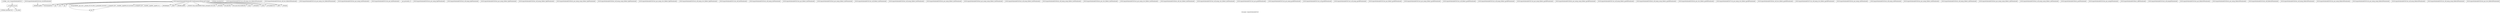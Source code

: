 digraph "Call graph: ComputeNonbondedUtil.ll" {
	label="Call graph: ComputeNonbondedUtil.ll";

	Node0x55beb4551810 [shape=record,label="{__cxx_global_var_init}"];
	Node0x55beb4551810 -> Node0x55beb44c5610;
	Node0x55beb4551810 -> Node0x55beb44d6b30;
	Node0x55beb44e1c30 [shape=record,label="{llvm.fmuladd.f64}"];
	Node0x55beb44e2530 [shape=record,label="{sqrt}"];
	Node0x55beb44e2dd0 [shape=record,label="{erfc}"];
	Node0x55beb44e6ae0 [shape=record,label="{exp}"];
	Node0x55beb44eca80 [shape=record,label="{pow}"];
	Node0x55beb44eed50 [shape=record,label="{_ZSt3powIdiEN9__gnu_cxx11__promote_2IT_T0_NS0_9__promoteIS2_Xsr3std12__is_integerIS2_EE7__valueEE6__typeENS4_IS3_Xsr3std12__is_integerIS3_EE7__valueEE6__typeEE6__typeES2_S3_}"];
	Node0x55beb44eed50 -> Node0x55beb44eca80;
	Node0x55beb44c5610 [shape=record,label="{_ZNSt8ios_base4InitC1Ev}"];
	Node0x55beb4545bd0 [shape=record,label="{_ZNSt8ios_base4InitD1Ev}"];
	Node0x55beb44d6b30 [shape=record,label="{__cxa_atexit}"];
	Node0x55beb4552310 [shape=record,label="{_ZN20ComputeNonbondedUtil10calc_errorEP9nonbonded}"];
	Node0x55beb4552310 -> Node0x55beb44ea550;
	Node0x55beb44ea550 [shape=record,label="{_Z8NAMD_bugPKc}"];
	Node0x55beb44ed6b0 [shape=record,label="{_ZN20ComputeNonbondedUtil6selectEP13SimParametersP8MoleculeP7LJTable}"];
	Node0x55beb44ed6b0 -> Node0x55beb44d7930;
	Node0x55beb44ed6b0 -> Node0x55beb44d6890;
	Node0x55beb44ed6b0 -> Node0x55beb456ba90;
	Node0x55beb44ed6b0 -> Node0x55beb454b230;
	Node0x55beb44ed6b0 -> Node0x55beb44f41a0;
	Node0x55beb44ed6b0 -> Node0x55beb4519d20;
	Node0x55beb44ed6b0 -> Node0x55beb44e1c30;
	Node0x55beb44ed6b0 -> Node0x55beb44e2530;
	Node0x55beb44ed6b0 -> Node0x55beb450bc50;
	Node0x55beb44ed6b0 -> Node0x55beb44d1b20;
	Node0x55beb44ed6b0 -> Node0x55beb44d3130;
	Node0x55beb44ed6b0 -> Node0x55beb44cee10;
	Node0x55beb44ed6b0 -> Node0x55beb44d20c0;
	Node0x55beb44ed6b0 -> Node0x55beb44d23c0;
	Node0x55beb44ed6b0 -> Node0x55beb44ea550;
	Node0x55beb44ed6b0 -> Node0x55beb44eed50;
	Node0x55beb44ed6b0 -> Node0x55beb44eca80;
	Node0x55beb44ed6b0 -> Node0x55beb44e6ae0;
	Node0x55beb44ed6b0 -> Node0x55beb44e2dd0;
	Node0x55beb44ed6b0 -> Node0x55beb44da880;
	Node0x55beb44cee10 [shape=record,label="{_Znwm}"];
	Node0x55beb451c080 [shape=record,label="{_ZN20ComputeNonbondedUtil31calc_self_energy_slow_fullelectEP9nonbonded}"];
	Node0x55beb44ce620 [shape=record,label="{_ZN20ComputeNonbondedUtil24calc_self_slow_fullelectEP9nonbonded}"];
	Node0x55beb454afe0 [shape=record,label="{_ZN20ComputeNonbondedUtil31calc_pair_energy_slow_fullelectEP9nonbonded}"];
	Node0x55beb4505910 [shape=record,label="{_ZN20ComputeNonbondedUtil20calc_pair_energy_lesEP9nonbonded}"];
	Node0x55beb4502af0 [shape=record,label="{_ZN20ComputeNonbondedUtil13calc_pair_lesEP9nonbonded}"];
	Node0x55beb44d1b20 [shape=record,label="{_Znam}"];
	Node0x55beb44d3130 [shape=record,label="{_Z6CkMyPev}"];
	Node0x55beb44d23c0 [shape=record,label="{_ZdlPv}"];
	Node0x55beb4519d20 [shape=record,label="{llvm.fabs.f64}"];
	Node0x55beb4562820 [shape=record,label="{__gxx_personality_v0}"];
	Node0x55beb44d20c0 [shape=record,label="{_ZN7LJTableC1Ev}"];
	Node0x55beb451f400 [shape=record,label="{_GLOBAL__sub_I_ComputeNonbondedUtil.C}"];
	Node0x55beb451f400 -> Node0x55beb4551810;
	Node0x55beb44d7930 [shape=record,label="{_Z8CkMyRankv}"];
	Node0x55beb44d6890 [shape=record,label="{_ZdaPv}"];
	Node0x55beb456ba90 [shape=record,label="{_Z8NAMD_diePKc}"];
	Node0x55beb44f0c90 [shape=record,label="{_ZN20ComputeNonbondedUtil20calc_pair_energy_fepEP9nonbonded}"];
	Node0x55beb44f2000 [shape=record,label="{_ZN20ComputeNonbondedUtil20calc_self_energy_fepEP9nonbonded}"];
	Node0x55beb44f4e00 [shape=record,label="{_ZN20ComputeNonbondedUtil30calc_pair_energy_fullelect_fepEP9nonbonded}"];
	Node0x55beb44fda00 [shape=record,label="{_ZN20ComputeNonbondedUtil30calc_self_energy_fullelect_fepEP9nonbonded}"];
	Node0x55beb44feff0 [shape=record,label="{_ZN20ComputeNonbondedUtil36calc_pair_energy_merge_fullelect_fepEP9nonbonded}"];
	Node0x55beb44ff420 [shape=record,label="{_ZN20ComputeNonbondedUtil36calc_self_energy_merge_fullelect_fepEP9nonbonded}"];
	Node0x55beb4500a30 [shape=record,label="{_ZN20ComputeNonbondedUtil35calc_pair_energy_slow_fullelect_fepEP9nonbonded}"];
	Node0x55beb4500ec0 [shape=record,label="{_ZN20ComputeNonbondedUtil35calc_self_energy_slow_fullelect_fepEP9nonbonded}"];
	Node0x55beb450bc50 [shape=record,label="{llvm.umul.with.overflow.i64}"];
	Node0x55beb450b920 [shape=record,label="{_ZN20ComputeNonbondedUtil13calc_self_lesEP9nonbonded}"];
	Node0x55beb4511390 [shape=record,label="{_ZN20ComputeNonbondedUtil20calc_self_energy_lesEP9nonbonded}"];
	Node0x55beb45182e0 [shape=record,label="{_ZN20ComputeNonbondedUtil23calc_pair_fullelect_lesEP9nonbonded}"];
	Node0x55beb45190f0 [shape=record,label="{_ZN20ComputeNonbondedUtil30calc_pair_energy_fullelect_lesEP9nonbonded}"];
	Node0x55beb451a070 [shape=record,label="{_ZN20ComputeNonbondedUtil23calc_self_fullelect_lesEP9nonbonded}"];
	Node0x55beb451a5c0 [shape=record,label="{_ZN20ComputeNonbondedUtil30calc_self_energy_fullelect_lesEP9nonbonded}"];
	Node0x55beb451abe0 [shape=record,label="{_ZN20ComputeNonbondedUtil29calc_pair_merge_fullelect_lesEP9nonbonded}"];
	Node0x55beb451aff0 [shape=record,label="{_ZN20ComputeNonbondedUtil36calc_pair_energy_merge_fullelect_lesEP9nonbonded}"];
	Node0x55beb451b540 [shape=record,label="{_ZN20ComputeNonbondedUtil29calc_self_merge_fullelect_lesEP9nonbonded}"];
	Node0x55beb451bd10 [shape=record,label="{_ZN20ComputeNonbondedUtil36calc_self_energy_merge_fullelect_lesEP9nonbonded}"];
	Node0x55beb451cbf0 [shape=record,label="{_ZN20ComputeNonbondedUtil28calc_pair_slow_fullelect_lesEP9nonbonded}"];
	Node0x55beb451e120 [shape=record,label="{_ZN20ComputeNonbondedUtil35calc_pair_energy_slow_fullelect_lesEP9nonbonded}"];
	Node0x55beb4528430 [shape=record,label="{_ZN20ComputeNonbondedUtil28calc_self_slow_fullelect_lesEP9nonbonded}"];
	Node0x55beb452a490 [shape=record,label="{_ZN20ComputeNonbondedUtil35calc_self_energy_slow_fullelect_lesEP9nonbonded}"];
	Node0x55beb452fcc0 [shape=record,label="{_ZN20ComputeNonbondedUtil15calc_pair_pprofEP9nonbonded}"];
	Node0x55beb45392c0 [shape=record,label="{_ZN20ComputeNonbondedUtil22calc_pair_energy_pprofEP9nonbonded}"];
	Node0x55beb453c3e0 [shape=record,label="{_ZN20ComputeNonbondedUtil15calc_self_pprofEP9nonbonded}"];
	Node0x55beb453dbd0 [shape=record,label="{_ZN20ComputeNonbondedUtil22calc_self_energy_pprofEP9nonbonded}"];
	Node0x55beb453e590 [shape=record,label="{_ZN20ComputeNonbondedUtil25calc_pair_fullelect_pprofEP9nonbonded}"];
	Node0x55beb4540710 [shape=record,label="{_ZN20ComputeNonbondedUtil32calc_pair_energy_fullelect_pprofEP9nonbonded}"];
	Node0x55beb4542a90 [shape=record,label="{_ZN20ComputeNonbondedUtil25calc_self_fullelect_pprofEP9nonbonded}"];
	Node0x55beb4543b60 [shape=record,label="{_ZN20ComputeNonbondedUtil32calc_self_energy_fullelect_pprofEP9nonbonded}"];
	Node0x55beb4545070 [shape=record,label="{_ZN20ComputeNonbondedUtil31calc_pair_merge_fullelect_pprofEP9nonbonded}"];
	Node0x55beb44d9230 [shape=record,label="{_ZN20ComputeNonbondedUtil38calc_pair_energy_merge_fullelect_pprofEP9nonbonded}"];
	Node0x55beb44d96d0 [shape=record,label="{_ZN20ComputeNonbondedUtil31calc_self_merge_fullelect_pprofEP9nonbonded}"];
	Node0x55beb44eafc0 [shape=record,label="{_ZN20ComputeNonbondedUtil38calc_self_energy_merge_fullelect_pprofEP9nonbonded}"];
	Node0x55beb44eb530 [shape=record,label="{_ZN20ComputeNonbondedUtil30calc_pair_slow_fullelect_pprofEP9nonbonded}"];
	Node0x55beb4548710 [shape=record,label="{_ZN20ComputeNonbondedUtil37calc_pair_energy_slow_fullelect_pprofEP9nonbonded}"];
	Node0x55beb4549160 [shape=record,label="{_ZN20ComputeNonbondedUtil30calc_self_slow_fullelect_pprofEP9nonbonded}"];
	Node0x55beb44edf00 [shape=record,label="{_ZN20ComputeNonbondedUtil37calc_self_energy_slow_fullelect_pprofEP9nonbonded}"];
	Node0x55beb44ee470 [shape=record,label="{_ZN20ComputeNonbondedUtil20calc_pair_energy_intEP9nonbonded}"];
	Node0x55beb4549c50 [shape=record,label="{_ZN20ComputeNonbondedUtil20calc_self_energy_intEP9nonbonded}"];
	Node0x55beb44efa80 [shape=record,label="{_ZN20ComputeNonbondedUtil30calc_pair_energy_fullelect_intEP9nonbonded}"];
	Node0x55beb454a4f0 [shape=record,label="{_ZN20ComputeNonbondedUtil30calc_self_energy_fullelect_intEP9nonbonded}"];
	Node0x55beb44d7630 [shape=record,label="{_ZN20ComputeNonbondedUtil36calc_pair_energy_merge_fullelect_intEP9nonbonded}"];
	Node0x55beb44d7ba0 [shape=record,label="{_ZN20ComputeNonbondedUtil36calc_self_energy_merge_fullelect_intEP9nonbonded}"];
	Node0x55beb454d540 [shape=record,label="{_ZN20ComputeNonbondedUtil9calc_pairEP9nonbonded}"];
	Node0x55beb454db70 [shape=record,label="{_ZN20ComputeNonbondedUtil16calc_pair_energyEP9nonbonded}"];
	Node0x55beb454df80 [shape=record,label="{_ZN20ComputeNonbondedUtil9calc_selfEP9nonbonded}"];
	Node0x55beb454e4d0 [shape=record,label="{_ZN20ComputeNonbondedUtil16calc_self_energyEP9nonbonded}"];
	Node0x55beb454eaf0 [shape=record,label="{_ZN20ComputeNonbondedUtil19calc_pair_fullelectEP9nonbonded}"];
	Node0x55beb44d6e50 [shape=record,label="{_ZN20ComputeNonbondedUtil26calc_pair_energy_fullelectEP9nonbonded}"];
	Node0x55beb45405c0 [shape=record,label="{_ZN20ComputeNonbondedUtil19calc_self_fullelectEP9nonbonded}"];
	Node0x55beb44ea5d0 [shape=record,label="{_ZN20ComputeNonbondedUtil26calc_self_energy_fullelectEP9nonbonded}"];
	Node0x55beb4530ef0 [shape=record,label="{_ZN20ComputeNonbondedUtil25calc_pair_merge_fullelectEP9nonbonded}"];
	Node0x55beb44ee6a0 [shape=record,label="{_ZN20ComputeNonbondedUtil32calc_pair_energy_merge_fullelectEP9nonbonded}"];
	Node0x55beb44c3830 [shape=record,label="{_ZN20ComputeNonbondedUtil25calc_self_merge_fullelectEP9nonbonded}"];
	Node0x55beb44ebec0 [shape=record,label="{_ZN20ComputeNonbondedUtil32calc_self_energy_merge_fullelectEP9nonbonded}"];
	Node0x55beb4530fd0 [shape=record,label="{_ZN20ComputeNonbondedUtil24calc_pair_slow_fullelectEP9nonbonded}"];
	Node0x55beb454b230 [shape=record,label="{_ZStlsISt11char_traitsIcEERSt13basic_ostreamIcT_ES5_PKc}"];
	Node0x55beb44f41a0 [shape=record,label="{_ZNSolsEd}"];
	Node0x55beb44da880 [shape=record,label="{_ZNSolsEi}"];
}
